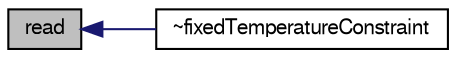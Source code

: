 digraph "read"
{
  bgcolor="transparent";
  edge [fontname="FreeSans",fontsize="10",labelfontname="FreeSans",labelfontsize="10"];
  node [fontname="FreeSans",fontsize="10",shape=record];
  rankdir="LR";
  Node1354 [label="read",height=0.2,width=0.4,color="black", fillcolor="grey75", style="filled", fontcolor="black"];
  Node1354 -> Node1355 [dir="back",color="midnightblue",fontsize="10",style="solid",fontname="FreeSans"];
  Node1355 [label="~fixedTemperatureConstraint",height=0.2,width=0.4,color="black",URL="$a23430.html#ab8e1abb36d2fb93a0fc2deb42ce80dd2",tooltip="Destructor. "];
}
